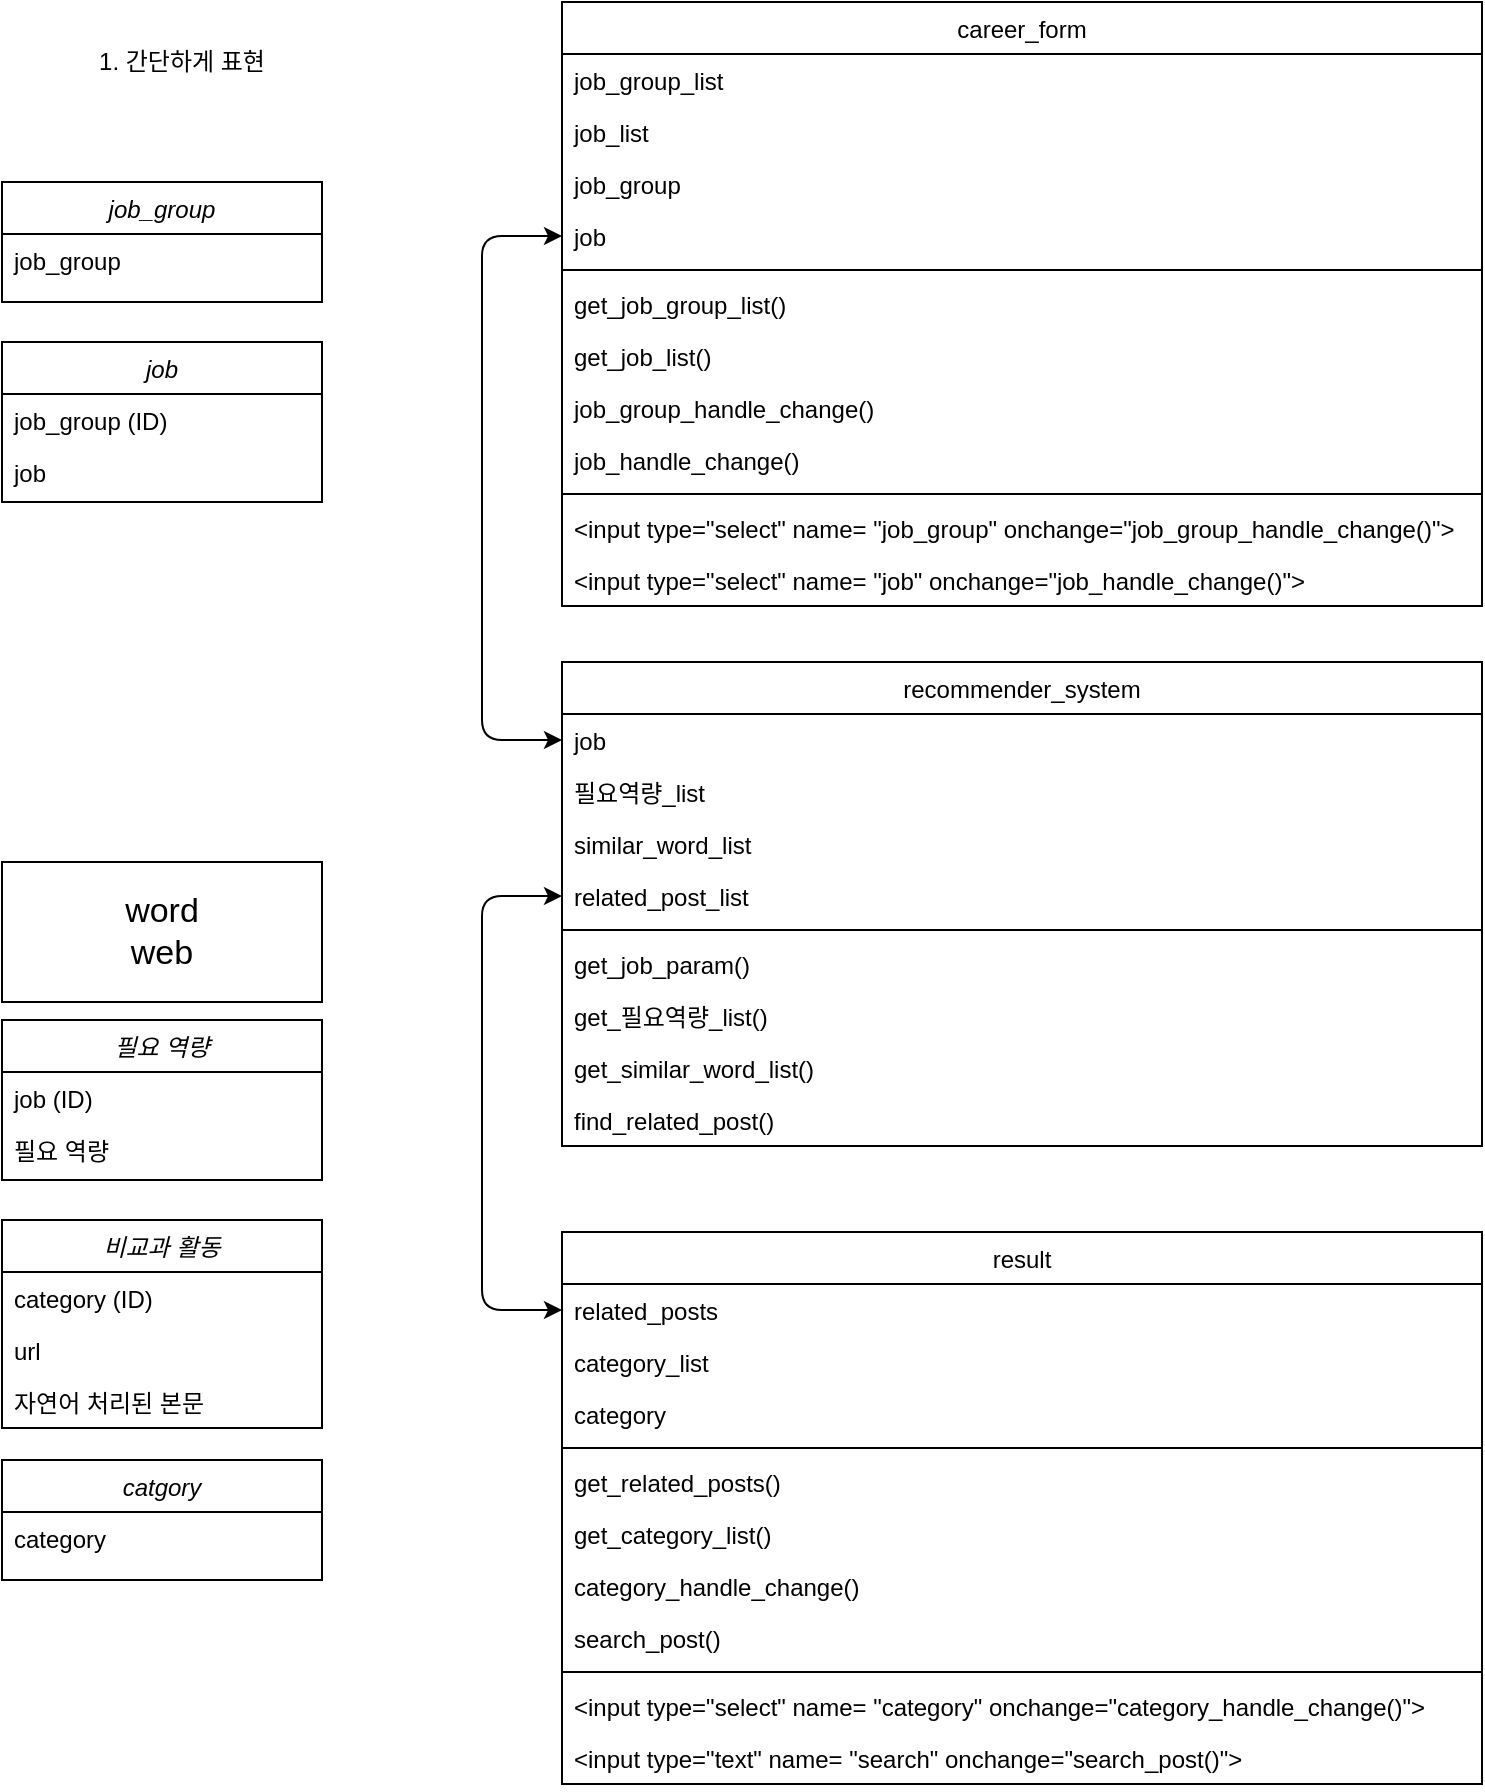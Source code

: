<mxfile version="14.6.13" type="github">
  <diagram id="C5RBs43oDa-KdzZeNtuy" name="Page-1">
    <mxGraphModel dx="1422" dy="762" grid="1" gridSize="10" guides="1" tooltips="1" connect="1" arrows="1" fold="1" page="1" pageScale="1" pageWidth="827" pageHeight="1169" math="0" shadow="0">
      <root>
        <mxCell id="WIyWlLk6GJQsqaUBKTNV-0" />
        <mxCell id="WIyWlLk6GJQsqaUBKTNV-1" parent="WIyWlLk6GJQsqaUBKTNV-0" />
        <mxCell id="zkfFHV4jXpPFQw0GAbJ--0" value="필요 역량" style="swimlane;fontStyle=2;align=center;verticalAlign=top;childLayout=stackLayout;horizontal=1;startSize=26;horizontalStack=0;resizeParent=1;resizeLast=0;collapsible=1;marginBottom=0;rounded=0;shadow=0;strokeWidth=1;" parent="WIyWlLk6GJQsqaUBKTNV-1" vertex="1">
          <mxGeometry x="40" y="539" width="160" height="80" as="geometry">
            <mxRectangle x="230" y="140" width="160" height="26" as="alternateBounds" />
          </mxGeometry>
        </mxCell>
        <mxCell id="zkfFHV4jXpPFQw0GAbJ--2" value="job (ID)" style="text;align=left;verticalAlign=top;spacingLeft=4;spacingRight=4;overflow=hidden;rotatable=0;points=[[0,0.5],[1,0.5]];portConstraint=eastwest;rounded=0;shadow=0;html=0;" parent="zkfFHV4jXpPFQw0GAbJ--0" vertex="1">
          <mxGeometry y="26" width="160" height="26" as="geometry" />
        </mxCell>
        <mxCell id="zkfFHV4jXpPFQw0GAbJ--3" value="필요 역량" style="text;align=left;verticalAlign=top;spacingLeft=4;spacingRight=4;overflow=hidden;rotatable=0;points=[[0,0.5],[1,0.5]];portConstraint=eastwest;rounded=0;shadow=0;html=0;" parent="zkfFHV4jXpPFQw0GAbJ--0" vertex="1">
          <mxGeometry y="52" width="160" height="26" as="geometry" />
        </mxCell>
        <mxCell id="93nAQvIHSdIGeacJ-dFm-0" value="career_form" style="swimlane;fontStyle=0;align=center;verticalAlign=top;childLayout=stackLayout;horizontal=1;startSize=26;horizontalStack=0;resizeParent=1;resizeLast=0;collapsible=1;marginBottom=0;rounded=0;shadow=0;strokeWidth=1;" parent="WIyWlLk6GJQsqaUBKTNV-1" vertex="1">
          <mxGeometry x="320" y="30" width="460" height="302" as="geometry">
            <mxRectangle x="340" y="82" width="160" height="26" as="alternateBounds" />
          </mxGeometry>
        </mxCell>
        <mxCell id="93nAQvIHSdIGeacJ-dFm-1" value="job_group_list" style="text;align=left;verticalAlign=top;spacingLeft=4;spacingRight=4;overflow=hidden;rotatable=0;points=[[0,0.5],[1,0.5]];portConstraint=eastwest;" parent="93nAQvIHSdIGeacJ-dFm-0" vertex="1">
          <mxGeometry y="26" width="460" height="26" as="geometry" />
        </mxCell>
        <mxCell id="93nAQvIHSdIGeacJ-dFm-2" value="job_list" style="text;align=left;verticalAlign=top;spacingLeft=4;spacingRight=4;overflow=hidden;rotatable=0;points=[[0,0.5],[1,0.5]];portConstraint=eastwest;rounded=0;shadow=0;html=0;" parent="93nAQvIHSdIGeacJ-dFm-0" vertex="1">
          <mxGeometry y="52" width="460" height="26" as="geometry" />
        </mxCell>
        <mxCell id="93nAQvIHSdIGeacJ-dFm-23" value="job_group" style="text;align=left;verticalAlign=top;spacingLeft=4;spacingRight=4;overflow=hidden;rotatable=0;points=[[0,0.5],[1,0.5]];portConstraint=eastwest;" parent="93nAQvIHSdIGeacJ-dFm-0" vertex="1">
          <mxGeometry y="78" width="460" height="26" as="geometry" />
        </mxCell>
        <mxCell id="93nAQvIHSdIGeacJ-dFm-24" value="job" style="text;align=left;verticalAlign=top;spacingLeft=4;spacingRight=4;overflow=hidden;rotatable=0;points=[[0,0.5],[1,0.5]];portConstraint=eastwest;rounded=0;shadow=0;html=0;" parent="93nAQvIHSdIGeacJ-dFm-0" vertex="1">
          <mxGeometry y="104" width="460" height="26" as="geometry" />
        </mxCell>
        <mxCell id="93nAQvIHSdIGeacJ-dFm-3" value="" style="line;html=1;strokeWidth=1;align=left;verticalAlign=middle;spacingTop=-1;spacingLeft=3;spacingRight=3;rotatable=0;labelPosition=right;points=[];portConstraint=eastwest;" parent="93nAQvIHSdIGeacJ-dFm-0" vertex="1">
          <mxGeometry y="130" width="460" height="8" as="geometry" />
        </mxCell>
        <mxCell id="93nAQvIHSdIGeacJ-dFm-22" value="get_job_group_list()" style="text;align=left;verticalAlign=top;spacingLeft=4;spacingRight=4;overflow=hidden;rotatable=0;points=[[0,0.5],[1,0.5]];portConstraint=eastwest;" parent="93nAQvIHSdIGeacJ-dFm-0" vertex="1">
          <mxGeometry y="138" width="460" height="26" as="geometry" />
        </mxCell>
        <mxCell id="93nAQvIHSdIGeacJ-dFm-21" value="get_job_list()" style="text;align=left;verticalAlign=top;spacingLeft=4;spacingRight=4;overflow=hidden;rotatable=0;points=[[0,0.5],[1,0.5]];portConstraint=eastwest;" parent="93nAQvIHSdIGeacJ-dFm-0" vertex="1">
          <mxGeometry y="164" width="460" height="26" as="geometry" />
        </mxCell>
        <mxCell id="93nAQvIHSdIGeacJ-dFm-4" value="job_group_handle_change()" style="text;align=left;verticalAlign=top;spacingLeft=4;spacingRight=4;overflow=hidden;rotatable=0;points=[[0,0.5],[1,0.5]];portConstraint=eastwest;" parent="93nAQvIHSdIGeacJ-dFm-0" vertex="1">
          <mxGeometry y="190" width="460" height="26" as="geometry" />
        </mxCell>
        <mxCell id="93nAQvIHSdIGeacJ-dFm-5" value="job_handle_change()" style="text;align=left;verticalAlign=top;spacingLeft=4;spacingRight=4;overflow=hidden;rotatable=0;points=[[0,0.5],[1,0.5]];portConstraint=eastwest;" parent="93nAQvIHSdIGeacJ-dFm-0" vertex="1">
          <mxGeometry y="216" width="460" height="26" as="geometry" />
        </mxCell>
        <mxCell id="93nAQvIHSdIGeacJ-dFm-6" value="" style="line;html=1;strokeWidth=1;align=left;verticalAlign=middle;spacingTop=-1;spacingLeft=3;spacingRight=3;rotatable=0;labelPosition=right;points=[];portConstraint=eastwest;" parent="93nAQvIHSdIGeacJ-dFm-0" vertex="1">
          <mxGeometry y="242" width="460" height="8" as="geometry" />
        </mxCell>
        <mxCell id="93nAQvIHSdIGeacJ-dFm-8" value="&lt;input type=&quot;select&quot; name= &quot;job_group&quot; onchange=&quot;job_group_handle_change()&quot;&gt;" style="text;align=left;verticalAlign=top;spacingLeft=4;spacingRight=4;overflow=hidden;rotatable=0;points=[[0,0.5],[1,0.5]];portConstraint=eastwest;" parent="93nAQvIHSdIGeacJ-dFm-0" vertex="1">
          <mxGeometry y="250" width="460" height="26" as="geometry" />
        </mxCell>
        <mxCell id="93nAQvIHSdIGeacJ-dFm-7" value="&lt;input type=&quot;select&quot; name= &quot;job&quot; onchange=&quot;job_handle_change()&quot;&gt;" style="text;align=left;verticalAlign=top;spacingLeft=4;spacingRight=4;overflow=hidden;rotatable=0;points=[[0,0.5],[1,0.5]];portConstraint=eastwest;rounded=0;shadow=0;html=0;" parent="93nAQvIHSdIGeacJ-dFm-0" vertex="1">
          <mxGeometry y="276" width="460" height="26" as="geometry" />
        </mxCell>
        <mxCell id="93nAQvIHSdIGeacJ-dFm-13" value="job" style="swimlane;fontStyle=2;align=center;verticalAlign=top;childLayout=stackLayout;horizontal=1;startSize=26;horizontalStack=0;resizeParent=1;resizeLast=0;collapsible=1;marginBottom=0;rounded=0;shadow=0;strokeWidth=1;" parent="WIyWlLk6GJQsqaUBKTNV-1" vertex="1">
          <mxGeometry x="40" y="200" width="160" height="80" as="geometry">
            <mxRectangle x="230" y="140" width="160" height="26" as="alternateBounds" />
          </mxGeometry>
        </mxCell>
        <mxCell id="93nAQvIHSdIGeacJ-dFm-14" value="job_group (ID)" style="text;align=left;verticalAlign=top;spacingLeft=4;spacingRight=4;overflow=hidden;rotatable=0;points=[[0,0.5],[1,0.5]];portConstraint=eastwest;" parent="93nAQvIHSdIGeacJ-dFm-13" vertex="1">
          <mxGeometry y="26" width="160" height="26" as="geometry" />
        </mxCell>
        <mxCell id="93nAQvIHSdIGeacJ-dFm-15" value="job" style="text;align=left;verticalAlign=top;spacingLeft=4;spacingRight=4;overflow=hidden;rotatable=0;points=[[0,0.5],[1,0.5]];portConstraint=eastwest;rounded=0;shadow=0;html=0;" parent="93nAQvIHSdIGeacJ-dFm-13" vertex="1">
          <mxGeometry y="52" width="160" height="26" as="geometry" />
        </mxCell>
        <mxCell id="93nAQvIHSdIGeacJ-dFm-25" value="result" style="swimlane;fontStyle=0;align=center;verticalAlign=top;childLayout=stackLayout;horizontal=1;startSize=26;horizontalStack=0;resizeParent=1;resizeLast=0;collapsible=1;marginBottom=0;rounded=0;shadow=0;strokeWidth=1;" parent="WIyWlLk6GJQsqaUBKTNV-1" vertex="1">
          <mxGeometry x="320" y="645" width="460" height="276" as="geometry">
            <mxRectangle x="340" y="82" width="160" height="26" as="alternateBounds" />
          </mxGeometry>
        </mxCell>
        <mxCell id="93nAQvIHSdIGeacJ-dFm-28" value="related_posts" style="text;align=left;verticalAlign=top;spacingLeft=4;spacingRight=4;overflow=hidden;rotatable=0;points=[[0,0.5],[1,0.5]];portConstraint=eastwest;rounded=0;shadow=0;html=0;" parent="93nAQvIHSdIGeacJ-dFm-25" vertex="1">
          <mxGeometry y="26" width="460" height="26" as="geometry" />
        </mxCell>
        <mxCell id="01pKNAG5Qp-8pUGs_pHq-39" value="category_list" style="text;align=left;verticalAlign=top;spacingLeft=4;spacingRight=4;overflow=hidden;rotatable=0;points=[[0,0.5],[1,0.5]];portConstraint=eastwest;rounded=0;shadow=0;html=0;" vertex="1" parent="93nAQvIHSdIGeacJ-dFm-25">
          <mxGeometry y="52" width="460" height="26" as="geometry" />
        </mxCell>
        <mxCell id="01pKNAG5Qp-8pUGs_pHq-40" value="category" style="text;align=left;verticalAlign=top;spacingLeft=4;spacingRight=4;overflow=hidden;rotatable=0;points=[[0,0.5],[1,0.5]];portConstraint=eastwest;rounded=0;shadow=0;html=0;" vertex="1" parent="93nAQvIHSdIGeacJ-dFm-25">
          <mxGeometry y="78" width="460" height="26" as="geometry" />
        </mxCell>
        <mxCell id="93nAQvIHSdIGeacJ-dFm-30" value="" style="line;html=1;strokeWidth=1;align=left;verticalAlign=middle;spacingTop=-1;spacingLeft=3;spacingRight=3;rotatable=0;labelPosition=right;points=[];portConstraint=eastwest;" parent="93nAQvIHSdIGeacJ-dFm-25" vertex="1">
          <mxGeometry y="104" width="460" height="8" as="geometry" />
        </mxCell>
        <mxCell id="01pKNAG5Qp-8pUGs_pHq-31" value="get_related_posts()" style="text;align=left;verticalAlign=top;spacingLeft=4;spacingRight=4;overflow=hidden;rotatable=0;points=[[0,0.5],[1,0.5]];portConstraint=eastwest;" vertex="1" parent="93nAQvIHSdIGeacJ-dFm-25">
          <mxGeometry y="112" width="460" height="26" as="geometry" />
        </mxCell>
        <mxCell id="01pKNAG5Qp-8pUGs_pHq-35" value="get_category_list()" style="text;align=left;verticalAlign=top;spacingLeft=4;spacingRight=4;overflow=hidden;rotatable=0;points=[[0,0.5],[1,0.5]];portConstraint=eastwest;" vertex="1" parent="93nAQvIHSdIGeacJ-dFm-25">
          <mxGeometry y="138" width="460" height="26" as="geometry" />
        </mxCell>
        <mxCell id="93nAQvIHSdIGeacJ-dFm-34" value="category_handle_change()" style="text;align=left;verticalAlign=top;spacingLeft=4;spacingRight=4;overflow=hidden;rotatable=0;points=[[0,0.5],[1,0.5]];portConstraint=eastwest;" parent="93nAQvIHSdIGeacJ-dFm-25" vertex="1">
          <mxGeometry y="164" width="460" height="26" as="geometry" />
        </mxCell>
        <mxCell id="01pKNAG5Qp-8pUGs_pHq-38" value="search_post()" style="text;align=left;verticalAlign=top;spacingLeft=4;spacingRight=4;overflow=hidden;rotatable=0;points=[[0,0.5],[1,0.5]];portConstraint=eastwest;" vertex="1" parent="93nAQvIHSdIGeacJ-dFm-25">
          <mxGeometry y="190" width="460" height="26" as="geometry" />
        </mxCell>
        <mxCell id="93nAQvIHSdIGeacJ-dFm-35" value="" style="line;html=1;strokeWidth=1;align=left;verticalAlign=middle;spacingTop=-1;spacingLeft=3;spacingRight=3;rotatable=0;labelPosition=right;points=[];portConstraint=eastwest;" parent="93nAQvIHSdIGeacJ-dFm-25" vertex="1">
          <mxGeometry y="216" width="460" height="8" as="geometry" />
        </mxCell>
        <mxCell id="93nAQvIHSdIGeacJ-dFm-36" value="&lt;input type=&quot;select&quot; name= &quot;category&quot; onchange=&quot;category_handle_change()&quot;&gt;" style="text;align=left;verticalAlign=top;spacingLeft=4;spacingRight=4;overflow=hidden;rotatable=0;points=[[0,0.5],[1,0.5]];portConstraint=eastwest;" parent="93nAQvIHSdIGeacJ-dFm-25" vertex="1">
          <mxGeometry y="224" width="460" height="26" as="geometry" />
        </mxCell>
        <mxCell id="93nAQvIHSdIGeacJ-dFm-37" value="&lt;input type=&quot;text&quot; name= &quot;search&quot; onchange=&quot;search_post()&quot;&gt;" style="text;align=left;verticalAlign=top;spacingLeft=4;spacingRight=4;overflow=hidden;rotatable=0;points=[[0,0.5],[1,0.5]];portConstraint=eastwest;rounded=0;shadow=0;html=0;" parent="93nAQvIHSdIGeacJ-dFm-25" vertex="1">
          <mxGeometry y="250" width="460" height="26" as="geometry" />
        </mxCell>
        <mxCell id="93nAQvIHSdIGeacJ-dFm-39" value="1. 간단하게 표현" style="text;html=1;strokeColor=none;fillColor=none;align=center;verticalAlign=middle;whiteSpace=wrap;rounded=0;" parent="WIyWlLk6GJQsqaUBKTNV-1" vertex="1">
          <mxGeometry x="65" y="50" width="130" height="20" as="geometry" />
        </mxCell>
        <mxCell id="01pKNAG5Qp-8pUGs_pHq-0" value="job_group" style="swimlane;fontStyle=2;align=center;verticalAlign=top;childLayout=stackLayout;horizontal=1;startSize=26;horizontalStack=0;resizeParent=1;resizeLast=0;collapsible=1;marginBottom=0;rounded=0;shadow=0;strokeWidth=1;" vertex="1" parent="WIyWlLk6GJQsqaUBKTNV-1">
          <mxGeometry x="40" y="120" width="160" height="60" as="geometry">
            <mxRectangle x="230" y="140" width="160" height="26" as="alternateBounds" />
          </mxGeometry>
        </mxCell>
        <mxCell id="01pKNAG5Qp-8pUGs_pHq-1" value="job_group " style="text;align=left;verticalAlign=top;spacingLeft=4;spacingRight=4;overflow=hidden;rotatable=0;points=[[0,0.5],[1,0.5]];portConstraint=eastwest;" vertex="1" parent="01pKNAG5Qp-8pUGs_pHq-0">
          <mxGeometry y="26" width="160" height="26" as="geometry" />
        </mxCell>
        <mxCell id="01pKNAG5Qp-8pUGs_pHq-3" value="비교과 활동" style="swimlane;fontStyle=2;align=center;verticalAlign=top;childLayout=stackLayout;horizontal=1;startSize=26;horizontalStack=0;resizeParent=1;resizeLast=0;collapsible=1;marginBottom=0;rounded=0;shadow=0;strokeWidth=1;" vertex="1" parent="WIyWlLk6GJQsqaUBKTNV-1">
          <mxGeometry x="40" y="639" width="160" height="104" as="geometry">
            <mxRectangle x="230" y="140" width="160" height="26" as="alternateBounds" />
          </mxGeometry>
        </mxCell>
        <mxCell id="01pKNAG5Qp-8pUGs_pHq-4" value="category (ID)" style="text;align=left;verticalAlign=top;spacingLeft=4;spacingRight=4;overflow=hidden;rotatable=0;points=[[0,0.5],[1,0.5]];portConstraint=eastwest;rounded=0;shadow=0;html=0;" vertex="1" parent="01pKNAG5Qp-8pUGs_pHq-3">
          <mxGeometry y="26" width="160" height="26" as="geometry" />
        </mxCell>
        <mxCell id="01pKNAG5Qp-8pUGs_pHq-5" value="url" style="text;align=left;verticalAlign=top;spacingLeft=4;spacingRight=4;overflow=hidden;rotatable=0;points=[[0,0.5],[1,0.5]];portConstraint=eastwest;rounded=0;shadow=0;html=0;" vertex="1" parent="01pKNAG5Qp-8pUGs_pHq-3">
          <mxGeometry y="52" width="160" height="26" as="geometry" />
        </mxCell>
        <mxCell id="01pKNAG5Qp-8pUGs_pHq-9" value="자연어 처리된 본문" style="text;align=left;verticalAlign=top;spacingLeft=4;spacingRight=4;overflow=hidden;rotatable=0;points=[[0,0.5],[1,0.5]];portConstraint=eastwest;rounded=0;shadow=0;html=0;" vertex="1" parent="01pKNAG5Qp-8pUGs_pHq-3">
          <mxGeometry y="78" width="160" height="26" as="geometry" />
        </mxCell>
        <mxCell id="01pKNAG5Qp-8pUGs_pHq-6" value="catgory" style="swimlane;fontStyle=2;align=center;verticalAlign=top;childLayout=stackLayout;horizontal=1;startSize=26;horizontalStack=0;resizeParent=1;resizeLast=0;collapsible=1;marginBottom=0;rounded=0;shadow=0;strokeWidth=1;" vertex="1" parent="WIyWlLk6GJQsqaUBKTNV-1">
          <mxGeometry x="40" y="759" width="160" height="60" as="geometry">
            <mxRectangle x="230" y="140" width="160" height="26" as="alternateBounds" />
          </mxGeometry>
        </mxCell>
        <mxCell id="01pKNAG5Qp-8pUGs_pHq-7" value="category " style="text;align=left;verticalAlign=top;spacingLeft=4;spacingRight=4;overflow=hidden;rotatable=0;points=[[0,0.5],[1,0.5]];portConstraint=eastwest;rounded=0;shadow=0;html=0;" vertex="1" parent="01pKNAG5Qp-8pUGs_pHq-6">
          <mxGeometry y="26" width="160" height="26" as="geometry" />
        </mxCell>
        <mxCell id="01pKNAG5Qp-8pUGs_pHq-11" value="recommender_system" style="swimlane;fontStyle=0;align=center;verticalAlign=top;childLayout=stackLayout;horizontal=1;startSize=26;horizontalStack=0;resizeParent=1;resizeLast=0;collapsible=1;marginBottom=0;rounded=0;shadow=0;strokeWidth=1;" vertex="1" parent="WIyWlLk6GJQsqaUBKTNV-1">
          <mxGeometry x="320" y="360" width="460" height="242" as="geometry">
            <mxRectangle x="340" y="82" width="160" height="26" as="alternateBounds" />
          </mxGeometry>
        </mxCell>
        <mxCell id="01pKNAG5Qp-8pUGs_pHq-12" value="job" style="text;align=left;verticalAlign=top;spacingLeft=4;spacingRight=4;overflow=hidden;rotatable=0;points=[[0,0.5],[1,0.5]];portConstraint=eastwest;rounded=0;shadow=0;html=0;" vertex="1" parent="01pKNAG5Qp-8pUGs_pHq-11">
          <mxGeometry y="26" width="460" height="26" as="geometry" />
        </mxCell>
        <mxCell id="01pKNAG5Qp-8pUGs_pHq-28" value="필요역량_list" style="text;align=left;verticalAlign=top;spacingLeft=4;spacingRight=4;overflow=hidden;rotatable=0;points=[[0,0.5],[1,0.5]];portConstraint=eastwest;rounded=0;shadow=0;html=0;" vertex="1" parent="01pKNAG5Qp-8pUGs_pHq-11">
          <mxGeometry y="52" width="460" height="26" as="geometry" />
        </mxCell>
        <mxCell id="01pKNAG5Qp-8pUGs_pHq-29" value="similar_word_list" style="text;align=left;verticalAlign=top;spacingLeft=4;spacingRight=4;overflow=hidden;rotatable=0;points=[[0,0.5],[1,0.5]];portConstraint=eastwest;rounded=0;shadow=0;html=0;" vertex="1" parent="01pKNAG5Qp-8pUGs_pHq-11">
          <mxGeometry y="78" width="460" height="26" as="geometry" />
        </mxCell>
        <mxCell id="01pKNAG5Qp-8pUGs_pHq-30" value="related_post_list" style="text;align=left;verticalAlign=top;spacingLeft=4;spacingRight=4;overflow=hidden;rotatable=0;points=[[0,0.5],[1,0.5]];portConstraint=eastwest;rounded=0;shadow=0;html=0;" vertex="1" parent="01pKNAG5Qp-8pUGs_pHq-11">
          <mxGeometry y="104" width="460" height="26" as="geometry" />
        </mxCell>
        <mxCell id="01pKNAG5Qp-8pUGs_pHq-13" value="" style="line;html=1;strokeWidth=1;align=left;verticalAlign=middle;spacingTop=-1;spacingLeft=3;spacingRight=3;rotatable=0;labelPosition=right;points=[];portConstraint=eastwest;" vertex="1" parent="01pKNAG5Qp-8pUGs_pHq-11">
          <mxGeometry y="130" width="460" height="8" as="geometry" />
        </mxCell>
        <mxCell id="01pKNAG5Qp-8pUGs_pHq-14" value="get_job_param()" style="text;align=left;verticalAlign=top;spacingLeft=4;spacingRight=4;overflow=hidden;rotatable=0;points=[[0,0.5],[1,0.5]];portConstraint=eastwest;" vertex="1" parent="01pKNAG5Qp-8pUGs_pHq-11">
          <mxGeometry y="138" width="460" height="26" as="geometry" />
        </mxCell>
        <mxCell id="01pKNAG5Qp-8pUGs_pHq-22" value="get_필요역량_list()" style="text;align=left;verticalAlign=top;spacingLeft=4;spacingRight=4;overflow=hidden;rotatable=0;points=[[0,0.5],[1,0.5]];portConstraint=eastwest;" vertex="1" parent="01pKNAG5Qp-8pUGs_pHq-11">
          <mxGeometry y="164" width="460" height="26" as="geometry" />
        </mxCell>
        <mxCell id="01pKNAG5Qp-8pUGs_pHq-18" value="get_similar_word_list()" style="text;align=left;verticalAlign=top;spacingLeft=4;spacingRight=4;overflow=hidden;rotatable=0;points=[[0,0.5],[1,0.5]];portConstraint=eastwest;" vertex="1" parent="01pKNAG5Qp-8pUGs_pHq-11">
          <mxGeometry y="190" width="460" height="26" as="geometry" />
        </mxCell>
        <mxCell id="01pKNAG5Qp-8pUGs_pHq-16" value="find_related_post()" style="text;align=left;verticalAlign=top;spacingLeft=4;spacingRight=4;overflow=hidden;rotatable=0;points=[[0,0.5],[1,0.5]];portConstraint=eastwest;" vertex="1" parent="01pKNAG5Qp-8pUGs_pHq-11">
          <mxGeometry y="216" width="460" height="26" as="geometry" />
        </mxCell>
        <mxCell id="01pKNAG5Qp-8pUGs_pHq-26" value="" style="rounded=0;whiteSpace=wrap;html=1;" vertex="1" parent="WIyWlLk6GJQsqaUBKTNV-1">
          <mxGeometry x="40" y="460" width="160" height="70" as="geometry" />
        </mxCell>
        <mxCell id="01pKNAG5Qp-8pUGs_pHq-27" value="word web" style="text;html=1;strokeColor=none;fillColor=none;align=center;verticalAlign=middle;whiteSpace=wrap;rounded=0;strokeWidth=5;fontSize=17;" vertex="1" parent="WIyWlLk6GJQsqaUBKTNV-1">
          <mxGeometry x="85" y="475" width="70" height="40" as="geometry" />
        </mxCell>
        <mxCell id="01pKNAG5Qp-8pUGs_pHq-33" value="" style="endArrow=classic;startArrow=classic;html=1;fontSize=17;entryX=0;entryY=0.5;entryDx=0;entryDy=0;exitX=0;exitY=0.5;exitDx=0;exitDy=0;" edge="1" parent="WIyWlLk6GJQsqaUBKTNV-1" source="01pKNAG5Qp-8pUGs_pHq-12" target="93nAQvIHSdIGeacJ-dFm-24">
          <mxGeometry width="50" height="50" relative="1" as="geometry">
            <mxPoint x="390" y="420" as="sourcePoint" />
            <mxPoint x="440" y="370" as="targetPoint" />
            <Array as="points">
              <mxPoint x="280" y="399" />
              <mxPoint x="280" y="147" />
            </Array>
          </mxGeometry>
        </mxCell>
        <mxCell id="01pKNAG5Qp-8pUGs_pHq-34" value="" style="endArrow=classic;startArrow=classic;html=1;fontSize=17;entryX=0;entryY=0.5;entryDx=0;entryDy=0;exitX=0;exitY=0.5;exitDx=0;exitDy=0;" edge="1" parent="WIyWlLk6GJQsqaUBKTNV-1" source="93nAQvIHSdIGeacJ-dFm-28" target="01pKNAG5Qp-8pUGs_pHq-30">
          <mxGeometry width="50" height="50" relative="1" as="geometry">
            <mxPoint x="390" y="420" as="sourcePoint" />
            <mxPoint x="440" y="370" as="targetPoint" />
            <Array as="points">
              <mxPoint x="280" y="684" />
              <mxPoint x="280" y="477" />
            </Array>
          </mxGeometry>
        </mxCell>
      </root>
    </mxGraphModel>
  </diagram>
</mxfile>
